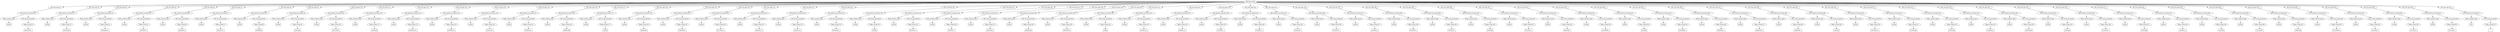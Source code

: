 /*
 * AST in dot format generated by phc -- the PHP compiler
 */

digraph AST {
node_0 [label="AST_php_script"];
node_1 [label="AST_eval_expr (2)"];
node_2 [label="AST_method_invocation (2)"];
node_3 [label="Token_method_name"];
node_4 [label="include", shape=box]
node_3 -> node_4;
node_5 [label="AST_actual_parameter"];
node_6 [label="Token_string (2)"];
node_7 [label="abstractme..", shape=box]
node_6 -> node_7;
node_5 -> node_6;
node_2 -> node_5;
node_2 -> node_3;
node_1 -> node_2;
node_8 [label="AST_eval_expr (3)"];
node_9 [label="AST_method_invocation (3)"];
node_10 [label="Token_method_name"];
node_11 [label="include", shape=box]
node_10 -> node_11;
node_12 [label="AST_actual_parameter"];
node_13 [label="Token_string (3)"];
node_14 [label="arrays.php", shape=box]
node_13 -> node_14;
node_12 -> node_13;
node_9 -> node_12;
node_9 -> node_10;
node_8 -> node_9;
node_15 [label="AST_eval_expr (4)"];
node_16 [label="AST_method_invocation (4)"];
node_17 [label="Token_method_name"];
node_18 [label="include", shape=box]
node_17 -> node_18;
node_19 [label="AST_actual_parameter"];
node_20 [label="Token_string (4)"];
node_21 [label="assignment..", shape=box]
node_20 -> node_21;
node_19 -> node_20;
node_16 -> node_19;
node_16 -> node_17;
node_15 -> node_16;
node_22 [label="AST_eval_expr (5)"];
node_23 [label="AST_method_invocation (5)"];
node_24 [label="Token_method_name"];
node_25 [label="include", shape=box]
node_24 -> node_25;
node_26 [label="AST_actual_parameter"];
node_27 [label="Token_string (5)"];
node_28 [label="attributes..", shape=box]
node_27 -> node_28;
node_26 -> node_27;
node_23 -> node_26;
node_23 -> node_24;
node_22 -> node_23;
node_29 [label="AST_eval_expr (6)"];
node_30 [label="AST_method_invocation (6)"];
node_31 [label="Token_method_name"];
node_32 [label="include", shape=box]
node_31 -> node_32;
node_33 [label="AST_actual_parameter"];
node_34 [label="Token_string (6)"];
node_35 [label="backtick.p..", shape=box]
node_34 -> node_35;
node_33 -> node_34;
node_30 -> node_33;
node_30 -> node_31;
node_29 -> node_30;
node_36 [label="AST_eval_expr (7)"];
node_37 [label="AST_method_invocation (7)"];
node_38 [label="Token_method_name"];
node_39 [label="include", shape=box]
node_38 -> node_39;
node_40 [label="AST_actual_parameter"];
node_41 [label="Token_string (7)"];
node_42 [label="binarystri..", shape=box]
node_41 -> node_42;
node_40 -> node_41;
node_37 -> node_40;
node_37 -> node_38;
node_36 -> node_37;
node_43 [label="AST_eval_expr (8)"];
node_44 [label="AST_method_invocation (8)"];
node_45 [label="Token_method_name"];
node_46 [label="include", shape=box]
node_45 -> node_46;
node_47 [label="AST_actual_parameter"];
node_48 [label="Token_string (8)"];
node_49 [label="break.php", shape=box]
node_48 -> node_49;
node_47 -> node_48;
node_44 -> node_47;
node_44 -> node_45;
node_43 -> node_44;
node_50 [label="AST_eval_expr (9)"];
node_51 [label="AST_method_invocation (9)"];
node_52 [label="Token_method_name"];
node_53 [label="include", shape=box]
node_52 -> node_53;
node_54 [label="AST_actual_parameter"];
node_55 [label="Token_string (9)"];
node_56 [label="casts.php", shape=box]
node_55 -> node_56;
node_54 -> node_55;
node_51 -> node_54;
node_51 -> node_52;
node_50 -> node_51;
node_57 [label="AST_eval_expr (10)"];
node_58 [label="AST_method_invocation (10)"];
node_59 [label="Token_method_name"];
node_60 [label="include", shape=box]
node_59 -> node_60;
node_61 [label="AST_actual_parameter"];
node_62 [label="Token_string (10)"];
node_63 [label="class_modi..", shape=box]
node_62 -> node_63;
node_61 -> node_62;
node_58 -> node_61;
node_58 -> node_59;
node_57 -> node_58;
node_64 [label="AST_eval_expr (11)"];
node_65 [label="AST_method_invocation (11)"];
node_66 [label="Token_method_name"];
node_67 [label="include", shape=box]
node_66 -> node_67;
node_68 [label="AST_actual_parameter"];
node_69 [label="Token_string (11)"];
node_70 [label="clone.php", shape=box]
node_69 -> node_70;
node_68 -> node_69;
node_65 -> node_68;
node_65 -> node_66;
node_64 -> node_65;
node_71 [label="AST_eval_expr (12)"];
node_72 [label="AST_method_invocation (12)"];
node_73 [label="Token_method_name"];
node_74 [label="include", shape=box]
node_73 -> node_74;
node_75 [label="AST_actual_parameter"];
node_76 [label="Token_string (12)"];
node_77 [label="comments.p..", shape=box]
node_76 -> node_77;
node_75 -> node_76;
node_72 -> node_75;
node_72 -> node_73;
node_71 -> node_72;
node_78 [label="AST_eval_expr (13)"];
node_79 [label="AST_method_invocation (13)"];
node_80 [label="Token_method_name"];
node_81 [label="include", shape=box]
node_80 -> node_81;
node_82 [label="AST_actual_parameter"];
node_83 [label="Token_string (13)"];
node_84 [label="conditiona..", shape=box]
node_83 -> node_84;
node_82 -> node_83;
node_79 -> node_82;
node_79 -> node_80;
node_78 -> node_79;
node_85 [label="AST_eval_expr (14)"];
node_86 [label="AST_method_invocation (14)"];
node_87 [label="Token_method_name"];
node_88 [label="include", shape=box]
node_87 -> node_88;
node_89 [label="AST_actual_parameter"];
node_90 [label="Token_string (14)"];
node_91 [label="const_attr..", shape=box]
node_90 -> node_91;
node_89 -> node_90;
node_86 -> node_89;
node_86 -> node_87;
node_85 -> node_86;
node_92 [label="AST_eval_expr (15)"];
node_93 [label="AST_method_invocation (15)"];
node_94 [label="Token_method_name"];
node_95 [label="include", shape=box]
node_94 -> node_95;
node_96 [label="AST_actual_parameter"];
node_97 [label="Token_string (15)"];
node_98 [label="continue.p..", shape=box]
node_97 -> node_98;
node_96 -> node_97;
node_93 -> node_96;
node_93 -> node_94;
node_92 -> node_93;
node_99 [label="AST_eval_expr (16)"];
node_100 [label="AST_method_invocation (16)"];
node_101 [label="Token_method_name"];
node_102 [label="include", shape=box]
node_101 -> node_102;
node_103 [label="AST_actual_parameter"];
node_104 [label="Token_string (16)"];
node_105 [label="define.php", shape=box]
node_104 -> node_105;
node_103 -> node_104;
node_100 -> node_103;
node_100 -> node_101;
node_99 -> node_100;
node_106 [label="AST_eval_expr (17)"];
node_107 [label="AST_method_invocation (17)"];
node_108 [label="Token_method_name"];
node_109 [label="include", shape=box]
node_108 -> node_109;
node_110 [label="AST_actual_parameter"];
node_111 [label="Token_string (17)"];
node_112 [label="do.php", shape=box]
node_111 -> node_112;
node_110 -> node_111;
node_107 -> node_110;
node_107 -> node_108;
node_106 -> node_107;
node_113 [label="AST_eval_expr (18)"];
node_114 [label="AST_method_invocation (18)"];
node_115 [label="Token_method_name"];
node_116 [label="include", shape=box]
node_115 -> node_116;
node_117 [label="AST_actual_parameter"];
node_118 [label="Token_string (18)"];
node_119 [label="empty.php", shape=box]
node_118 -> node_119;
node_117 -> node_118;
node_114 -> node_117;
node_114 -> node_115;
node_113 -> node_114;
node_120 [label="AST_eval_expr (19)"];
node_121 [label="AST_method_invocation (19)"];
node_122 [label="Token_method_name"];
node_123 [label="include", shape=box]
node_122 -> node_123;
node_124 [label="AST_actual_parameter"];
node_125 [label="Token_string (19)"];
node_126 [label="exceptions..", shape=box]
node_125 -> node_126;
node_124 -> node_125;
node_121 -> node_124;
node_121 -> node_122;
node_120 -> node_121;
node_127 [label="AST_eval_expr (20)"];
node_128 [label="AST_method_invocation (20)"];
node_129 [label="Token_method_name"];
node_130 [label="include", shape=box]
node_129 -> node_130;
node_131 [label="AST_actual_parameter"];
node_132 [label="Token_string (20)"];
node_133 [label="for_cond_w..", shape=box]
node_132 -> node_133;
node_131 -> node_132;
node_128 -> node_131;
node_128 -> node_129;
node_127 -> node_128;
node_134 [label="AST_eval_expr (21)"];
node_135 [label="AST_method_invocation (21)"];
node_136 [label="Token_method_name"];
node_137 [label="include", shape=box]
node_136 -> node_137;
node_138 [label="AST_actual_parameter"];
node_139 [label="Token_string (21)"];
node_140 [label="foreach_er..", shape=box]
node_139 -> node_140;
node_138 -> node_139;
node_135 -> node_138;
node_135 -> node_136;
node_134 -> node_135;
node_141 [label="AST_eval_expr (22)"];
node_142 [label="AST_method_invocation (22)"];
node_143 [label="Token_method_name"];
node_144 [label="include", shape=box]
node_143 -> node_144;
node_145 [label="AST_actual_parameter"];
node_146 [label="Token_string (22)"];
node_147 [label="foreach_er..", shape=box]
node_146 -> node_147;
node_145 -> node_146;
node_142 -> node_145;
node_142 -> node_143;
node_141 -> node_142;
node_148 [label="AST_eval_expr (23)"];
node_149 [label="AST_method_invocation (23)"];
node_150 [label="Token_method_name"];
node_151 [label="include", shape=box]
node_150 -> node_151;
node_152 [label="AST_actual_parameter"];
node_153 [label="Token_string (23)"];
node_154 [label="foreach.ph..", shape=box]
node_153 -> node_154;
node_152 -> node_153;
node_149 -> node_152;
node_149 -> node_150;
node_148 -> node_149;
node_155 [label="AST_eval_expr (24)"];
node_156 [label="AST_method_invocation (24)"];
node_157 [label="Token_method_name"];
node_158 [label="include", shape=box]
node_157 -> node_158;
node_159 [label="AST_actual_parameter"];
node_160 [label="Token_string (24)"];
node_161 [label="for.php", shape=box]
node_160 -> node_161;
node_159 -> node_160;
node_156 -> node_159;
node_156 -> node_157;
node_155 -> node_156;
node_162 [label="AST_eval_expr (25)"];
node_163 [label="AST_method_invocation (25)"];
node_164 [label="Token_method_name"];
node_165 [label="include", shape=box]
node_164 -> node_165;
node_166 [label="AST_actual_parameter"];
node_167 [label="Token_string (25)"];
node_168 [label="functionca..", shape=box]
node_167 -> node_168;
node_166 -> node_167;
node_163 -> node_166;
node_163 -> node_164;
node_162 -> node_163;
node_169 [label="AST_eval_expr (26)"];
node_170 [label="AST_method_invocation (26)"];
node_171 [label="Token_method_name"];
node_172 [label="include", shape=box]
node_171 -> node_172;
node_173 [label="AST_actual_parameter"];
node_174 [label="Token_string (26)"];
node_175 [label="functions...", shape=box]
node_174 -> node_175;
node_173 -> node_174;
node_170 -> node_173;
node_170 -> node_171;
node_169 -> node_170;
node_176 [label="AST_eval_expr (27)"];
node_177 [label="AST_method_invocation (27)"];
node_178 [label="Token_method_name"];
node_179 [label="include", shape=box]
node_178 -> node_179;
node_180 [label="AST_actual_parameter"];
node_181 [label="Token_string (27)"];
node_182 [label="functionta..", shape=box]
node_181 -> node_182;
node_180 -> node_181;
node_177 -> node_180;
node_177 -> node_178;
node_176 -> node_177;
node_183 [label="AST_eval_expr (28)"];
node_184 [label="AST_method_invocation (28)"];
node_185 [label="Token_method_name"];
node_186 [label="include", shape=box]
node_185 -> node_186;
node_187 [label="AST_actual_parameter"];
node_188 [label="Token_string (28)"];
node_189 [label="global.php", shape=box]
node_188 -> node_189;
node_187 -> node_188;
node_184 -> node_187;
node_184 -> node_185;
node_183 -> node_184;
node_190 [label="AST_eval_expr (29)"];
node_191 [label="AST_method_invocation (29)"];
node_192 [label="Token_method_name"];
node_193 [label="include", shape=box]
node_192 -> node_193;
node_194 [label="AST_actual_parameter"];
node_195 [label="Token_string (29)"];
node_196 [label="helloworld..", shape=box]
node_195 -> node_196;
node_194 -> node_195;
node_191 -> node_194;
node_191 -> node_192;
node_190 -> node_191;
node_197 [label="AST_eval_expr (30)"];
node_198 [label="AST_method_invocation (30)"];
node_199 [label="Token_method_name"];
node_200 [label="include", shape=box]
node_199 -> node_200;
node_201 [label="AST_actual_parameter"];
node_202 [label="Token_string (30)"];
node_203 [label="if.php", shape=box]
node_202 -> node_203;
node_201 -> node_202;
node_198 -> node_201;
node_198 -> node_199;
node_197 -> node_198;
node_204 [label="AST_eval_expr (31)"];
node_205 [label="AST_method_invocation (31)"];
node_206 [label="Token_method_name"];
node_207 [label="include", shape=box]
node_206 -> node_207;
node_208 [label="AST_actual_parameter"];
node_209 [label="Token_string (31)"];
node_210 [label="include_an..", shape=box]
node_209 -> node_210;
node_208 -> node_209;
node_205 -> node_208;
node_205 -> node_206;
node_204 -> node_205;
node_211 [label="AST_eval_expr (32)"];
node_212 [label="AST_method_invocation (32)"];
node_213 [label="Token_method_name"];
node_214 [label="include", shape=box]
node_213 -> node_214;
node_215 [label="AST_actual_parameter"];
node_216 [label="Token_string (32)"];
node_217 [label="include_co..", shape=box]
node_216 -> node_217;
node_215 -> node_216;
node_212 -> node_215;
node_212 -> node_213;
node_211 -> node_212;
node_218 [label="AST_eval_expr (33)"];
node_219 [label="AST_method_invocation (33)"];
node_220 [label="Token_method_name"];
node_221 [label="include", shape=box]
node_220 -> node_221;
node_222 [label="AST_actual_parameter"];
node_223 [label="Token_string (33)"];
node_224 [label="included1...", shape=box]
node_223 -> node_224;
node_222 -> node_223;
node_219 -> node_222;
node_219 -> node_220;
node_218 -> node_219;
node_225 [label="AST_eval_expr (34)"];
node_226 [label="AST_method_invocation (34)"];
node_227 [label="Token_method_name"];
node_228 [label="include", shape=box]
node_227 -> node_228;
node_229 [label="AST_actual_parameter"];
node_230 [label="Token_string (34)"];
node_231 [label="included2...", shape=box]
node_230 -> node_231;
node_229 -> node_230;
node_226 -> node_229;
node_226 -> node_227;
node_225 -> node_226;
node_232 [label="AST_eval_expr (35)"];
node_233 [label="AST_method_invocation (35)"];
node_234 [label="Token_method_name"];
node_235 [label="include", shape=box]
node_234 -> node_235;
node_236 [label="AST_actual_parameter"];
node_237 [label="Token_string (35)"];
node_238 [label="inlinehtml..", shape=box]
node_237 -> node_238;
node_236 -> node_237;
node_233 -> node_236;
node_233 -> node_234;
node_232 -> node_233;
node_239 [label="AST_eval_expr (36)"];
node_240 [label="AST_method_invocation (36)"];
node_241 [label="Token_method_name"];
node_242 [label="include", shape=box]
node_241 -> node_242;
node_243 [label="AST_actual_parameter"];
node_244 [label="Token_string (36)"];
node_245 [label="instanceof..", shape=box]
node_244 -> node_245;
node_243 -> node_244;
node_240 -> node_243;
node_240 -> node_241;
node_239 -> node_240;
node_246 [label="AST_eval_expr (37)"];
node_247 [label="AST_method_invocation (37)"];
node_248 [label="Token_method_name"];
node_249 [label="include", shape=box]
node_248 -> node_249;
node_250 [label="AST_actual_parameter"];
node_251 [label="Token_string (37)"];
node_252 [label="instring.p..", shape=box]
node_251 -> node_252;
node_250 -> node_251;
node_247 -> node_250;
node_247 -> node_248;
node_246 -> node_247;
node_253 [label="AST_eval_expr (38)"];
node_254 [label="AST_method_invocation (38)"];
node_255 [label="Token_method_name"];
node_256 [label="include", shape=box]
node_255 -> node_256;
node_257 [label="AST_actual_parameter"];
node_258 [label="Token_string (38)"];
node_259 [label="interfaces..", shape=box]
node_258 -> node_259;
node_257 -> node_258;
node_254 -> node_257;
node_254 -> node_255;
node_253 -> node_254;
node_260 [label="AST_eval_expr (39)"];
node_261 [label="AST_method_invocation (39)"];
node_262 [label="Token_method_name"];
node_263 [label="include", shape=box]
node_262 -> node_263;
node_264 [label="AST_actual_parameter"];
node_265 [label="Token_string (39)"];
node_266 [label="invocation..", shape=box]
node_265 -> node_266;
node_264 -> node_265;
node_261 -> node_264;
node_261 -> node_262;
node_260 -> node_261;
node_267 [label="AST_eval_expr (40)"];
node_268 [label="AST_method_invocation (40)"];
node_269 [label="Token_method_name"];
node_270 [label="include", shape=box]
node_269 -> node_270;
node_271 [label="AST_actual_parameter"];
node_272 [label="Token_string (40)"];
node_273 [label="isset.php", shape=box]
node_272 -> node_273;
node_271 -> node_272;
node_268 -> node_271;
node_268 -> node_269;
node_267 -> node_268;
node_274 [label="AST_eval_expr (41)"];
node_275 [label="AST_method_invocation (41)"];
node_276 [label="Token_method_name"];
node_277 [label="include", shape=box]
node_276 -> node_277;
node_278 [label="AST_actual_parameter"];
node_279 [label="Token_string (41)"];
node_280 [label="line_and_c..", shape=box]
node_279 -> node_280;
node_278 -> node_279;
node_275 -> node_278;
node_275 -> node_276;
node_274 -> node_275;
node_281 [label="AST_eval_expr (42)"];
node_282 [label="AST_method_invocation (42)"];
node_283 [label="Token_method_name"];
node_284 [label="include", shape=box]
node_283 -> node_284;
node_285 [label="AST_actual_parameter"];
node_286 [label="Token_string (42)"];
node_287 [label="listassign..", shape=box]
node_286 -> node_287;
node_285 -> node_286;
node_282 -> node_285;
node_282 -> node_283;
node_281 -> node_282;
node_288 [label="AST_eval_expr (43)"];
node_289 [label="AST_method_invocation (43)"];
node_290 [label="Token_method_name"];
node_291 [label="include", shape=box]
node_290 -> node_291;
node_292 [label="AST_actual_parameter"];
node_293 [label="Token_string (43)"];
node_294 [label="nestedfnde..", shape=box]
node_293 -> node_294;
node_292 -> node_293;
node_289 -> node_292;
node_289 -> node_290;
node_288 -> node_289;
node_295 [label="AST_eval_expr (44)"];
node_296 [label="AST_method_invocation (44)"];
node_297 [label="Token_method_name"];
node_298 [label="include", shape=box]
node_297 -> node_298;
node_299 [label="AST_actual_parameter"];
node_300 [label="Token_string (44)"];
node_301 [label="new.php", shape=box]
node_300 -> node_301;
node_299 -> node_300;
node_296 -> node_299;
node_296 -> node_297;
node_295 -> node_296;
node_302 [label="AST_eval_expr (45)"];
node_303 [label="AST_method_invocation (45)"];
node_304 [label="Token_method_name"];
node_305 [label="include", shape=box]
node_304 -> node_305;
node_306 [label="AST_actual_parameter"];
node_307 [label="Token_string (45)"];
node_308 [label="precedence..", shape=box]
node_307 -> node_308;
node_306 -> node_307;
node_303 -> node_306;
node_303 -> node_304;
node_302 -> node_303;
node_309 [label="AST_eval_expr (46)"];
node_310 [label="AST_method_invocation (46)"];
node_311 [label="Token_method_name"];
node_312 [label="include", shape=box]
node_311 -> node_312;
node_313 [label="AST_actual_parameter"];
node_314 [label="Token_string (46)"];
node_315 [label="prepostop_..", shape=box]
node_314 -> node_315;
node_313 -> node_314;
node_310 -> node_313;
node_310 -> node_311;
node_309 -> node_310;
node_316 [label="AST_eval_expr (47)"];
node_317 [label="AST_method_invocation (47)"];
node_318 [label="Token_method_name"];
node_319 [label="include", shape=box]
node_318 -> node_319;
node_320 [label="AST_actual_parameter"];
node_321 [label="Token_string (47)"];
node_322 [label="prepostop_..", shape=box]
node_321 -> node_322;
node_320 -> node_321;
node_317 -> node_320;
node_317 -> node_318;
node_316 -> node_317;
node_323 [label="AST_eval_expr (48)"];
node_324 [label="AST_method_invocation (48)"];
node_325 [label="Token_method_name"];
node_326 [label="include", shape=box]
node_325 -> node_326;
node_327 [label="AST_actual_parameter"];
node_328 [label="Token_string (48)"];
node_329 [label="prepostop...", shape=box]
node_328 -> node_329;
node_327 -> node_328;
node_324 -> node_327;
node_324 -> node_325;
node_323 -> node_324;
node_330 [label="AST_eval_expr (49)"];
node_331 [label="AST_method_invocation (49)"];
node_332 [label="Token_method_name"];
node_333 [label="include", shape=box]
node_332 -> node_333;
node_334 [label="AST_actual_parameter"];
node_335 [label="Token_string (49)"];
node_336 [label="refs.php", shape=box]
node_335 -> node_336;
node_334 -> node_335;
node_331 -> node_334;
node_331 -> node_332;
node_330 -> node_331;
node_337 [label="AST_eval_expr (50)"];
node_338 [label="AST_method_invocation (50)"];
node_339 [label="Token_method_name"];
node_340 [label="include", shape=box]
node_339 -> node_340;
node_341 [label="AST_actual_parameter"];
node_342 [label="Token_string (50)"];
node_343 [label="removecont..", shape=box]
node_342 -> node_343;
node_341 -> node_342;
node_338 -> node_341;
node_338 -> node_339;
node_337 -> node_338;
node_344 [label="AST_eval_expr (51)"];
node_345 [label="AST_method_invocation (51)"];
node_346 [label="Token_method_name"];
node_347 [label="include", shape=box]
node_346 -> node_347;
node_348 [label="AST_actual_parameter"];
node_349 [label="Token_string (51)"];
node_350 [label="return.php", shape=box]
node_349 -> node_350;
node_348 -> node_349;
node_345 -> node_348;
node_345 -> node_346;
node_344 -> node_345;
node_351 [label="AST_eval_expr (52)"];
node_352 [label="AST_method_invocation (52)"];
node_353 [label="Token_method_name"];
node_354 [label="include", shape=box]
node_353 -> node_354;
node_355 [label="AST_actual_parameter"];
node_356 [label="Token_string (52)"];
node_357 [label="static.php", shape=box]
node_356 -> node_357;
node_355 -> node_356;
node_352 -> node_355;
node_352 -> node_353;
node_351 -> node_352;
node_358 [label="AST_eval_expr (53)"];
node_359 [label="AST_method_invocation (53)"];
node_360 [label="Token_method_name"];
node_361 [label="include", shape=box]
node_360 -> node_361;
node_362 [label="AST_actual_parameter"];
node_363 [label="Token_string (53)"];
node_364 [label="stringesca..", shape=box]
node_363 -> node_364;
node_362 -> node_363;
node_359 -> node_362;
node_359 -> node_360;
node_358 -> node_359;
node_365 [label="AST_eval_expr (54)"];
node_366 [label="AST_method_invocation (54)"];
node_367 [label="Token_method_name"];
node_368 [label="include", shape=box]
node_367 -> node_368;
node_369 [label="AST_actual_parameter"];
node_370 [label="Token_string (54)"];
node_371 [label="switch.php", shape=box]
node_370 -> node_371;
node_369 -> node_370;
node_366 -> node_369;
node_366 -> node_367;
node_365 -> node_366;
node_372 [label="AST_eval_expr (55)"];
node_373 [label="AST_method_invocation (55)"];
node_374 [label="Token_method_name"];
node_375 [label="include", shape=box]
node_374 -> node_375;
node_376 [label="AST_actual_parameter"];
node_377 [label="Token_string (55)"];
node_378 [label="tags.php", shape=box]
node_377 -> node_378;
node_376 -> node_377;
node_373 -> node_376;
node_373 -> node_374;
node_372 -> node_373;
node_379 [label="AST_eval_expr (56)"];
node_380 [label="AST_method_invocation (56)"];
node_381 [label="Token_method_name"];
node_382 [label="include", shape=box]
node_381 -> node_382;
node_383 [label="AST_actual_parameter"];
node_384 [label="Token_string (56)"];
node_385 [label="transform...", shape=box]
node_384 -> node_385;
node_383 -> node_384;
node_380 -> node_383;
node_380 -> node_381;
node_379 -> node_380;
node_386 [label="AST_eval_expr (57)"];
node_387 [label="AST_method_invocation (57)"];
node_388 [label="Token_method_name"];
node_389 [label="include", shape=box]
node_388 -> node_389;
node_390 [label="AST_actual_parameter"];
node_391 [label="Token_string (57)"];
node_392 [label="unset.php", shape=box]
node_391 -> node_392;
node_390 -> node_391;
node_387 -> node_390;
node_387 -> node_388;
node_386 -> node_387;
node_393 [label="AST_eval_expr (58)"];
node_394 [label="AST_method_invocation (58)"];
node_395 [label="Token_method_name"];
node_396 [label="include", shape=box]
node_395 -> node_396;
node_397 [label="AST_actual_parameter"];
node_398 [label="Token_string (58)"];
node_399 [label="variable_n..", shape=box]
node_398 -> node_399;
node_397 -> node_398;
node_394 -> node_397;
node_394 -> node_395;
node_393 -> node_394;
node_400 [label="AST_eval_expr (59)"];
node_401 [label="AST_method_invocation (59)"];
node_402 [label="Token_method_name"];
node_403 [label="include", shape=box]
node_402 -> node_403;
node_404 [label="AST_actual_parameter"];
node_405 [label="Token_string (59)"];
node_406 [label="vars.php", shape=box]
node_405 -> node_406;
node_404 -> node_405;
node_401 -> node_404;
node_401 -> node_402;
node_400 -> node_401;
node_407 [label="AST_eval_expr (60)"];
node_408 [label="AST_method_invocation (60)"];
node_409 [label="Token_method_name"];
node_410 [label="include", shape=box]
node_409 -> node_410;
node_411 [label="AST_actual_parameter"];
node_412 [label="Token_string (60)"];
node_413 [label="var_target..", shape=box]
node_412 -> node_413;
node_411 -> node_412;
node_408 -> node_411;
node_408 -> node_409;
node_407 -> node_408;
node_414 [label="AST_eval_expr (61)"];
node_415 [label="AST_method_invocation (61)"];
node_416 [label="Token_method_name"];
node_417 [label="include", shape=box]
node_416 -> node_417;
node_418 [label="AST_actual_parameter"];
node_419 [label="Token_string (61)"];
node_420 [label="while.php", shape=box]
node_419 -> node_420;
node_418 -> node_419;
node_415 -> node_418;
node_415 -> node_416;
node_414 -> node_415;
node_421 [label="AST_eval_expr (62)"];
node_422 [label="AST_method_invocation (62)"];
node_423 [label="Token_method_name"];
node_424 [label="include", shape=box]
node_423 -> node_424;
node_425 [label="AST_actual_parameter"];
node_426 [label="Token_string (62)"];
node_427 [label="win_heredo..", shape=box]
node_426 -> node_427;
node_425 -> node_426;
node_422 -> node_425;
node_422 -> node_423;
node_421 -> node_422;
node_428 [label="AST_eval_expr (63)"];
node_429 [label="AST_method_invocation (63)"];
node_430 [label="Token_method_name"];
node_431 [label="include", shape=box]
node_430 -> node_431;
node_432 [label="AST_actual_parameter"];
node_433 [label="Token_string (63)"];
node_434 [label="win_inline..", shape=box]
node_433 -> node_434;
node_432 -> node_433;
node_429 -> node_432;
node_429 -> node_430;
node_428 -> node_429;
node_435 [label="AST_eval_expr (64)"];
node_436 [label="AST_method_invocation (64)"];
node_437 [label="Token_method_name"];
node_438 [label="include", shape=box]
node_437 -> node_438;
node_439 [label="AST_actual_parameter"];
node_440 [label="Token_string (64)"];
node_441 [label="win_line_b..", shape=box]
node_440 -> node_441;
node_439 -> node_440;
node_436 -> node_439;
node_436 -> node_437;
node_435 -> node_436;
node_442 [label="AST_eval_expr (65)"];
node_443 [label="AST_method_invocation (65)"];
node_444 [label="Token_method_name"];
node_445 [label="include", shape=box]
node_444 -> node_445;
node_446 [label="AST_actual_parameter"];
node_447 [label="Token_string (65)"];
node_448 [label="win_noeol...", shape=box]
node_447 -> node_448;
node_446 -> node_447;
node_443 -> node_446;
node_443 -> node_444;
node_442 -> node_443;
node_449 [label="AST_eval_expr (67)"];
node_450 [label="AST_method_invocation (67)"];
node_451 [label="Token_method_name"];
node_452 [label="echo", shape=box]
node_451 -> node_452;
node_453 [label="AST_actual_parameter"];
node_454 [label="Token_string (67)"];
node_455 [label=";", shape=box]
node_454 -> node_455;
node_453 -> node_454;
node_450 -> node_453;
node_450 -> node_451;
node_449 -> node_450;
node_0 -> node_449;
node_0 -> node_442;
node_0 -> node_435;
node_0 -> node_428;
node_0 -> node_421;
node_0 -> node_414;
node_0 -> node_407;
node_0 -> node_400;
node_0 -> node_393;
node_0 -> node_386;
node_0 -> node_379;
node_0 -> node_372;
node_0 -> node_365;
node_0 -> node_358;
node_0 -> node_351;
node_0 -> node_344;
node_0 -> node_337;
node_0 -> node_330;
node_0 -> node_323;
node_0 -> node_316;
node_0 -> node_309;
node_0 -> node_302;
node_0 -> node_295;
node_0 -> node_288;
node_0 -> node_281;
node_0 -> node_274;
node_0 -> node_267;
node_0 -> node_260;
node_0 -> node_253;
node_0 -> node_246;
node_0 -> node_239;
node_0 -> node_232;
node_0 -> node_225;
node_0 -> node_218;
node_0 -> node_211;
node_0 -> node_204;
node_0 -> node_197;
node_0 -> node_190;
node_0 -> node_183;
node_0 -> node_176;
node_0 -> node_169;
node_0 -> node_162;
node_0 -> node_155;
node_0 -> node_148;
node_0 -> node_141;
node_0 -> node_134;
node_0 -> node_127;
node_0 -> node_120;
node_0 -> node_113;
node_0 -> node_106;
node_0 -> node_99;
node_0 -> node_92;
node_0 -> node_85;
node_0 -> node_78;
node_0 -> node_71;
node_0 -> node_64;
node_0 -> node_57;
node_0 -> node_50;
node_0 -> node_43;
node_0 -> node_36;
node_0 -> node_29;
node_0 -> node_22;
node_0 -> node_15;
node_0 -> node_8;
node_0 -> node_1;
}
